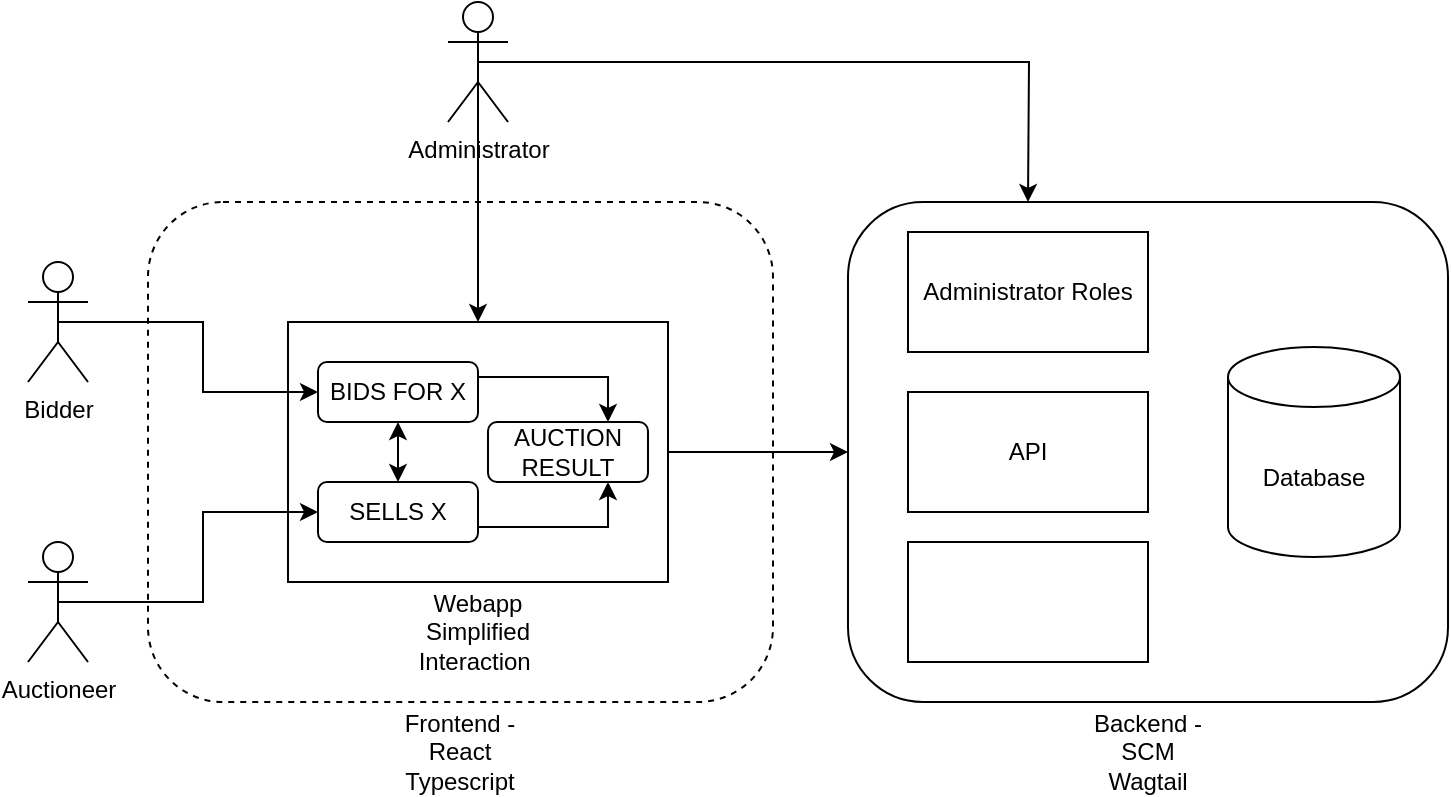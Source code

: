 <mxfile version="21.3.7" type="github">
  <diagram name="Page-1" id="6W4AaZUkjcXcDQ5Ecm52">
    <mxGraphModel dx="1050" dy="587" grid="1" gridSize="10" guides="1" tooltips="1" connect="1" arrows="1" fold="1" page="1" pageScale="1" pageWidth="827" pageHeight="1169" math="0" shadow="0">
      <root>
        <mxCell id="0" />
        <mxCell id="1" parent="0" />
        <mxCell id="XcCFvybICMbkdc_DKMNe-445" value="" style="rounded=1;whiteSpace=wrap;html=1;dashed=1;" vertex="1" parent="1">
          <mxGeometry x="110" y="190" width="312.5" height="250" as="geometry" />
        </mxCell>
        <mxCell id="XcCFvybICMbkdc_DKMNe-434" style="edgeStyle=orthogonalEdgeStyle;rounded=0;orthogonalLoop=1;jettySize=auto;html=1;exitX=1;exitY=0.5;exitDx=0;exitDy=0;entryX=0;entryY=0.5;entryDx=0;entryDy=0;" edge="1" parent="1" source="XcCFvybICMbkdc_DKMNe-6" target="XcCFvybICMbkdc_DKMNe-1">
          <mxGeometry relative="1" as="geometry" />
        </mxCell>
        <mxCell id="XcCFvybICMbkdc_DKMNe-6" value="" style="rounded=0;whiteSpace=wrap;html=1;" vertex="1" parent="1">
          <mxGeometry x="180" y="250" width="190" height="130" as="geometry" />
        </mxCell>
        <mxCell id="XcCFvybICMbkdc_DKMNe-435" style="edgeStyle=orthogonalEdgeStyle;rounded=0;orthogonalLoop=1;jettySize=auto;html=1;exitX=0.5;exitY=0.5;exitDx=0;exitDy=0;exitPerimeter=0;entryX=0;entryY=0.5;entryDx=0;entryDy=0;" edge="1" parent="1" source="XcCFvybICMbkdc_DKMNe-7" target="XcCFvybICMbkdc_DKMNe-422">
          <mxGeometry relative="1" as="geometry" />
        </mxCell>
        <mxCell id="XcCFvybICMbkdc_DKMNe-7" value="Bidder" style="shape=umlActor;verticalLabelPosition=bottom;verticalAlign=top;html=1;outlineConnect=0;" vertex="1" parent="1">
          <mxGeometry x="50" y="220" width="30" height="60" as="geometry" />
        </mxCell>
        <mxCell id="XcCFvybICMbkdc_DKMNe-436" style="edgeStyle=orthogonalEdgeStyle;rounded=0;orthogonalLoop=1;jettySize=auto;html=1;exitX=0.5;exitY=0.5;exitDx=0;exitDy=0;exitPerimeter=0;entryX=0;entryY=0.5;entryDx=0;entryDy=0;" edge="1" parent="1" source="XcCFvybICMbkdc_DKMNe-10" target="XcCFvybICMbkdc_DKMNe-424">
          <mxGeometry relative="1" as="geometry" />
        </mxCell>
        <mxCell id="XcCFvybICMbkdc_DKMNe-10" value="Auctioneer" style="shape=umlActor;verticalLabelPosition=bottom;verticalAlign=top;html=1;outlineConnect=0;" vertex="1" parent="1">
          <mxGeometry x="50" y="360" width="30" height="60" as="geometry" />
        </mxCell>
        <mxCell id="XcCFvybICMbkdc_DKMNe-437" style="edgeStyle=orthogonalEdgeStyle;rounded=0;orthogonalLoop=1;jettySize=auto;html=1;exitX=0.5;exitY=0.5;exitDx=0;exitDy=0;exitPerimeter=0;entryX=0.5;entryY=0;entryDx=0;entryDy=0;" edge="1" parent="1" source="XcCFvybICMbkdc_DKMNe-11" target="XcCFvybICMbkdc_DKMNe-6">
          <mxGeometry relative="1" as="geometry" />
        </mxCell>
        <mxCell id="XcCFvybICMbkdc_DKMNe-442" style="edgeStyle=orthogonalEdgeStyle;rounded=0;orthogonalLoop=1;jettySize=auto;html=1;exitX=0.5;exitY=0.5;exitDx=0;exitDy=0;exitPerimeter=0;" edge="1" parent="1" source="XcCFvybICMbkdc_DKMNe-11">
          <mxGeometry relative="1" as="geometry">
            <mxPoint x="550" y="190" as="targetPoint" />
          </mxGeometry>
        </mxCell>
        <mxCell id="XcCFvybICMbkdc_DKMNe-11" value="Administrator" style="shape=umlActor;verticalLabelPosition=bottom;verticalAlign=top;html=1;outlineConnect=0;" vertex="1" parent="1">
          <mxGeometry x="260" y="90" width="30" height="60" as="geometry" />
        </mxCell>
        <mxCell id="XcCFvybICMbkdc_DKMNe-19" value="" style="group" vertex="1" connectable="0" parent="1">
          <mxGeometry x="460" y="180" width="300" height="250" as="geometry" />
        </mxCell>
        <mxCell id="XcCFvybICMbkdc_DKMNe-1" value="" style="rounded=1;whiteSpace=wrap;html=1;" vertex="1" parent="XcCFvybICMbkdc_DKMNe-19">
          <mxGeometry y="10" width="300" height="250" as="geometry" />
        </mxCell>
        <mxCell id="XcCFvybICMbkdc_DKMNe-3" value="Administrator Roles" style="rounded=0;whiteSpace=wrap;html=1;" vertex="1" parent="XcCFvybICMbkdc_DKMNe-19">
          <mxGeometry x="30" y="25" width="120" height="60" as="geometry" />
        </mxCell>
        <mxCell id="XcCFvybICMbkdc_DKMNe-4" value="" style="rounded=0;whiteSpace=wrap;html=1;" vertex="1" parent="XcCFvybICMbkdc_DKMNe-19">
          <mxGeometry x="30" y="180" width="120" height="60" as="geometry" />
        </mxCell>
        <mxCell id="XcCFvybICMbkdc_DKMNe-5" value="Database" style="shape=cylinder3;whiteSpace=wrap;html=1;boundedLbl=1;backgroundOutline=1;size=15;" vertex="1" parent="XcCFvybICMbkdc_DKMNe-19">
          <mxGeometry x="190" y="82.5" width="86" height="105" as="geometry" />
        </mxCell>
        <mxCell id="XcCFvybICMbkdc_DKMNe-439" value="API" style="rounded=0;whiteSpace=wrap;html=1;" vertex="1" parent="XcCFvybICMbkdc_DKMNe-19">
          <mxGeometry x="30" y="105" width="120" height="60" as="geometry" />
        </mxCell>
        <mxCell id="XcCFvybICMbkdc_DKMNe-431" style="edgeStyle=orthogonalEdgeStyle;rounded=0;orthogonalLoop=1;jettySize=auto;html=1;exitX=1;exitY=0.25;exitDx=0;exitDy=0;entryX=0.75;entryY=0;entryDx=0;entryDy=0;" edge="1" parent="1" source="XcCFvybICMbkdc_DKMNe-422" target="XcCFvybICMbkdc_DKMNe-423">
          <mxGeometry relative="1" as="geometry" />
        </mxCell>
        <mxCell id="XcCFvybICMbkdc_DKMNe-422" value="BIDS FOR X" style="rounded=1;whiteSpace=wrap;html=1;" vertex="1" parent="1">
          <mxGeometry x="195" y="270" width="80" height="30" as="geometry" />
        </mxCell>
        <mxCell id="XcCFvybICMbkdc_DKMNe-423" value="AUCTION RESULT" style="rounded=1;whiteSpace=wrap;html=1;" vertex="1" parent="1">
          <mxGeometry x="280" y="300" width="80" height="30" as="geometry" />
        </mxCell>
        <mxCell id="XcCFvybICMbkdc_DKMNe-432" style="edgeStyle=orthogonalEdgeStyle;rounded=0;orthogonalLoop=1;jettySize=auto;html=1;exitX=1;exitY=0.75;exitDx=0;exitDy=0;entryX=0.75;entryY=1;entryDx=0;entryDy=0;" edge="1" parent="1" source="XcCFvybICMbkdc_DKMNe-424" target="XcCFvybICMbkdc_DKMNe-423">
          <mxGeometry relative="1" as="geometry" />
        </mxCell>
        <mxCell id="XcCFvybICMbkdc_DKMNe-424" value="SELLS X" style="rounded=1;whiteSpace=wrap;html=1;" vertex="1" parent="1">
          <mxGeometry x="195" y="330" width="80" height="30" as="geometry" />
        </mxCell>
        <mxCell id="XcCFvybICMbkdc_DKMNe-427" value="" style="endArrow=classic;startArrow=classic;html=1;rounded=0;exitX=0.5;exitY=0;exitDx=0;exitDy=0;" edge="1" parent="1" source="XcCFvybICMbkdc_DKMNe-424" target="XcCFvybICMbkdc_DKMNe-422">
          <mxGeometry width="50" height="50" relative="1" as="geometry">
            <mxPoint x="200" y="340" as="sourcePoint" />
            <mxPoint x="250" y="290" as="targetPoint" />
          </mxGeometry>
        </mxCell>
        <mxCell id="XcCFvybICMbkdc_DKMNe-438" value="&lt;div style=&quot;&quot;&gt;&lt;span style=&quot;background-color: initial;&quot;&gt;Webapp Simplified Interaction&amp;nbsp;&lt;/span&gt;&lt;/div&gt;" style="text;html=1;strokeColor=none;fillColor=none;align=center;verticalAlign=middle;whiteSpace=wrap;rounded=0;" vertex="1" parent="1">
          <mxGeometry x="245" y="390" width="60" height="30" as="geometry" />
        </mxCell>
        <mxCell id="XcCFvybICMbkdc_DKMNe-444" value="Backend - SCM Wagtail" style="text;html=1;strokeColor=none;fillColor=none;align=center;verticalAlign=middle;whiteSpace=wrap;rounded=0;" vertex="1" parent="1">
          <mxGeometry x="580" y="450" width="60" height="30" as="geometry" />
        </mxCell>
        <mxCell id="XcCFvybICMbkdc_DKMNe-446" value="Frontend - React Typescript" style="text;html=1;strokeColor=none;fillColor=none;align=center;verticalAlign=middle;whiteSpace=wrap;rounded=0;" vertex="1" parent="1">
          <mxGeometry x="236.25" y="450" width="60" height="30" as="geometry" />
        </mxCell>
      </root>
    </mxGraphModel>
  </diagram>
</mxfile>
